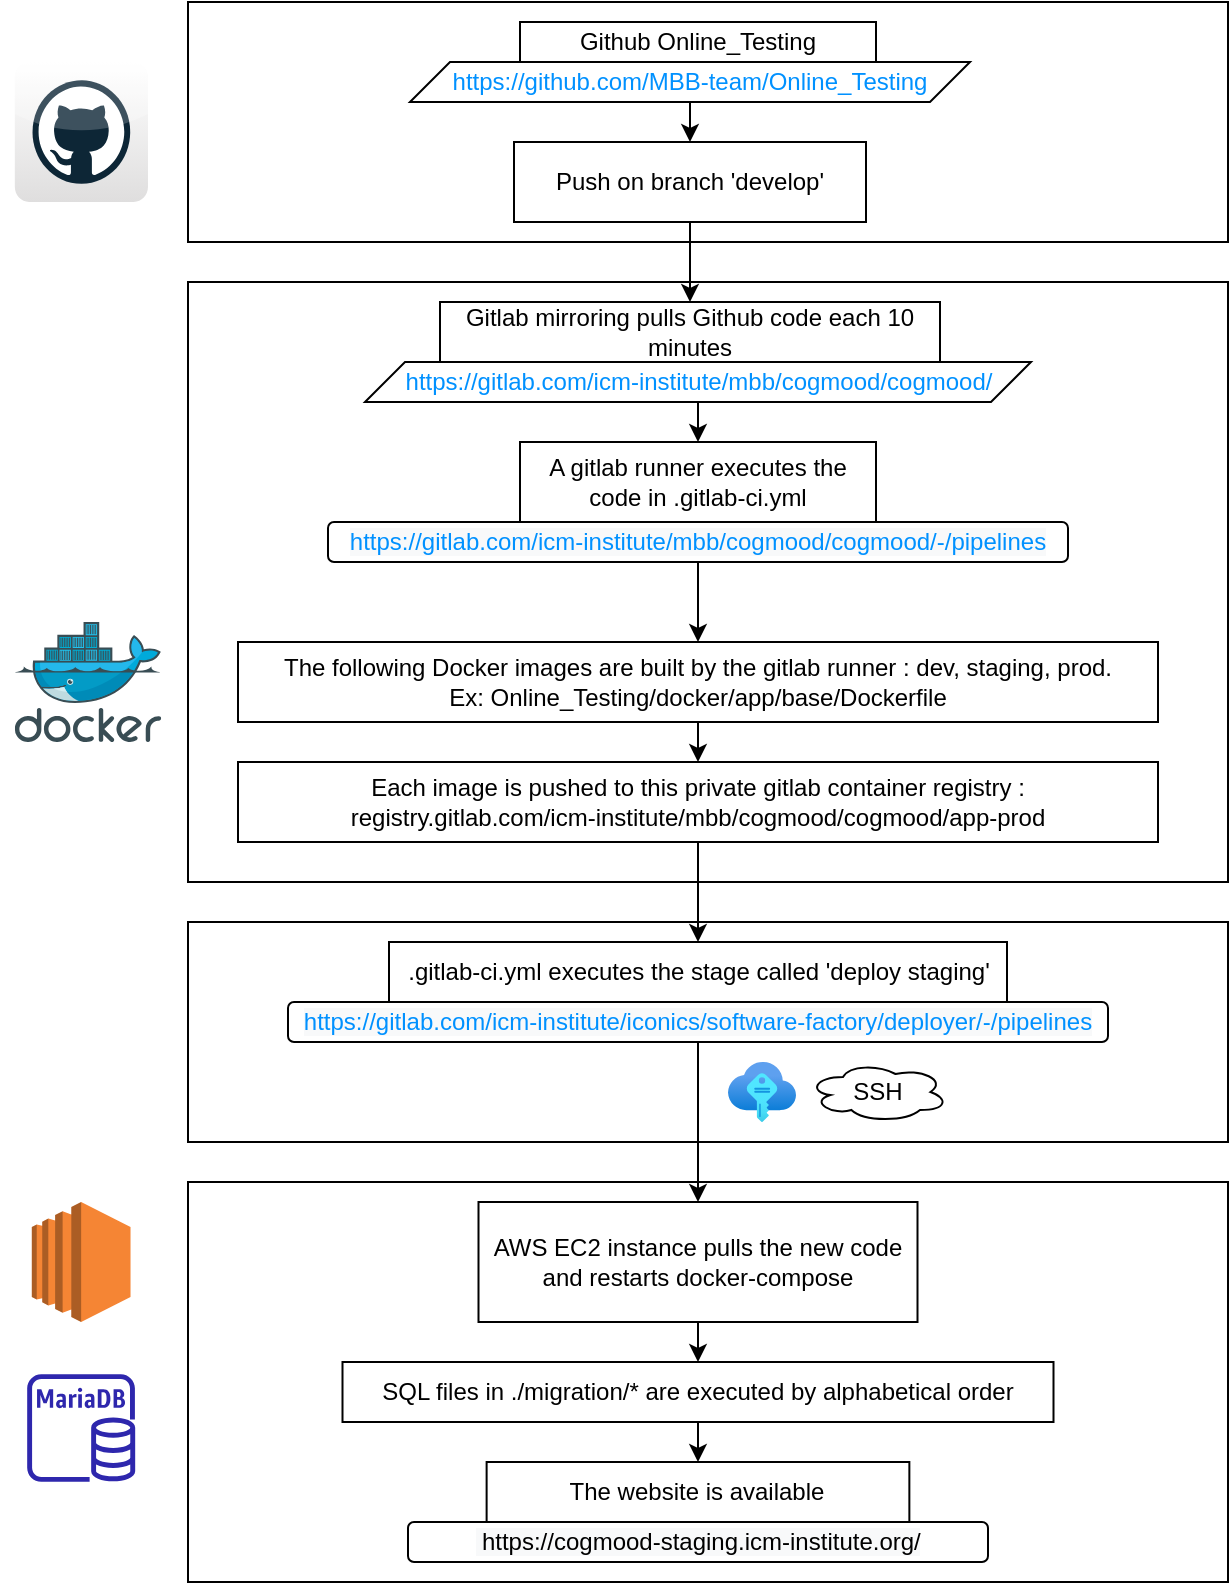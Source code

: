 <mxfile version="16.6.3" type="device"><diagram id="mX-8T34Et-yo5aYPQxtP" name="Page-1"><mxGraphModel dx="1422" dy="761" grid="1" gridSize="10" guides="1" tooltips="1" connect="1" arrows="1" fold="1" page="1" pageScale="1" pageWidth="827" pageHeight="1169" math="0" shadow="0"><root><mxCell id="0"/><mxCell id="1" parent="0"/><mxCell id="OaCGZ7ot6SF9wAq-Xvxi-31" value="" style="rounded=0;whiteSpace=wrap;html=1;" vertex="1" parent="1"><mxGeometry x="160" y="600" width="520" height="200" as="geometry"/></mxCell><mxCell id="OaCGZ7ot6SF9wAq-Xvxi-14" value="" style="rounded=0;whiteSpace=wrap;html=1;" vertex="1" parent="1"><mxGeometry x="160" y="150" width="520" height="300" as="geometry"/></mxCell><mxCell id="OaCGZ7ot6SF9wAq-Xvxi-13" value="" style="rounded=0;whiteSpace=wrap;html=1;" vertex="1" parent="1"><mxGeometry x="160" y="10" width="520" height="120" as="geometry"/></mxCell><mxCell id="OaCGZ7ot6SF9wAq-Xvxi-1" value="" style="shape=image;html=1;verticalAlign=top;verticalLabelPosition=bottom;labelBackgroundColor=#ffffff;imageAspect=0;aspect=fixed;image=https://cdn4.iconfinder.com/data/icons/socialcones/508/Gitlab-128.png" vertex="1" parent="1"><mxGeometry x="70" y="160" width="80" height="80" as="geometry"/></mxCell><mxCell id="OaCGZ7ot6SF9wAq-Xvxi-5" value="" style="dashed=0;outlineConnect=0;html=1;align=center;labelPosition=center;verticalLabelPosition=bottom;verticalAlign=top;shape=mxgraph.webicons.github;gradientColor=#DFDEDE" vertex="1" parent="1"><mxGeometry x="73.41" y="40" width="66.59" height="70" as="geometry"/></mxCell><mxCell id="OaCGZ7ot6SF9wAq-Xvxi-6" value="Github Online_Testing" style="rounded=0;whiteSpace=wrap;html=1;" vertex="1" parent="1"><mxGeometry x="326" y="20" width="178" height="20" as="geometry"/></mxCell><mxCell id="OaCGZ7ot6SF9wAq-Xvxi-7" value="Push on branch 'develop'" style="rounded=0;whiteSpace=wrap;html=1;" vertex="1" parent="1"><mxGeometry x="323" y="80" width="176" height="40" as="geometry"/></mxCell><mxCell id="OaCGZ7ot6SF9wAq-Xvxi-8" value="A gitlab runner executes the code in .gitlab-ci.yml" style="rounded=0;whiteSpace=wrap;html=1;" vertex="1" parent="1"><mxGeometry x="326" y="230" width="178" height="40" as="geometry"/></mxCell><mxCell id="OaCGZ7ot6SF9wAq-Xvxi-9" value="Gitlab mirroring pulls Github code each 10 minutes" style="rounded=0;whiteSpace=wrap;html=1;" vertex="1" parent="1"><mxGeometry x="286" y="160" width="250" height="30" as="geometry"/></mxCell><UserObject label="&lt;font color=&quot;#0091ff&quot;&gt;https://gitlab.com/icm-institute/mbb/cogmood/cogmood/&lt;/font&gt;" link="https://gitlab.com/icm-institute/mbb/cogmood/cogmood/" id="OaCGZ7ot6SF9wAq-Xvxi-10"><mxCell style="shape=parallelogram;perimeter=parallelogramPerimeter;whiteSpace=wrap;html=1;fixedSize=1;" vertex="1" parent="1"><mxGeometry x="248.5" y="190" width="333" height="20" as="geometry"/></mxCell></UserObject><UserObject label="&lt;font color=&quot;#0091ff&quot;&gt;https://github.com/MBB-team/Online_Testing&lt;/font&gt;" link="https://gitlab.com/icm-institute/mbb/cogmood/cogmood/" id="OaCGZ7ot6SF9wAq-Xvxi-11"><mxCell style="shape=parallelogram;perimeter=parallelogramPerimeter;whiteSpace=wrap;html=1;fixedSize=1;" vertex="1" parent="1"><mxGeometry x="271" y="40" width="280" height="20" as="geometry"/></mxCell></UserObject><mxCell id="OaCGZ7ot6SF9wAq-Xvxi-12" value="" style="endArrow=classic;html=1;rounded=0;exitX=0.5;exitY=1;exitDx=0;exitDy=0;entryX=0.5;entryY=0;entryDx=0;entryDy=0;" edge="1" parent="1" source="OaCGZ7ot6SF9wAq-Xvxi-11" target="OaCGZ7ot6SF9wAq-Xvxi-7"><mxGeometry width="50" height="50" relative="1" as="geometry"><mxPoint x="404" y="330" as="sourcePoint"/><mxPoint x="454" y="280" as="targetPoint"/></mxGeometry></mxCell><mxCell id="OaCGZ7ot6SF9wAq-Xvxi-15" value="" style="endArrow=classic;html=1;rounded=0;entryX=0.5;entryY=0;entryDx=0;entryDy=0;exitX=0.5;exitY=1;exitDx=0;exitDy=0;" edge="1" parent="1" source="OaCGZ7ot6SF9wAq-Xvxi-7" target="OaCGZ7ot6SF9wAq-Xvxi-9"><mxGeometry width="50" height="50" relative="1" as="geometry"><mxPoint x="404" y="330" as="sourcePoint"/><mxPoint x="454" y="280" as="targetPoint"/></mxGeometry></mxCell><mxCell id="OaCGZ7ot6SF9wAq-Xvxi-16" value="" style="endArrow=classic;html=1;rounded=0;entryX=0.5;entryY=0;entryDx=0;entryDy=0;exitX=0.5;exitY=1;exitDx=0;exitDy=0;" edge="1" parent="1" source="OaCGZ7ot6SF9wAq-Xvxi-10" target="OaCGZ7ot6SF9wAq-Xvxi-8"><mxGeometry width="50" height="50" relative="1" as="geometry"><mxPoint x="404" y="300" as="sourcePoint"/><mxPoint x="454" y="250" as="targetPoint"/></mxGeometry></mxCell><mxCell id="OaCGZ7ot6SF9wAq-Xvxi-18" value="&lt;span style=&quot;font-family: &amp;#34;helvetica&amp;#34; ; font-size: 12px ; font-style: normal ; font-weight: 400 ; letter-spacing: normal ; text-align: left ; text-indent: 0px ; text-transform: none ; word-spacing: 0px ; background-color: rgb(248 , 249 , 250) ; display: inline ; float: none&quot;&gt;&lt;font color=&quot;#0091ff&quot;&gt;https://gitlab.com/icm-institute/mbb/cogmood/cogmood/-/pipelines&lt;/font&gt;&lt;/span&gt;" style="rounded=1;whiteSpace=wrap;html=1;" vertex="1" parent="1"><mxGeometry x="230" y="270" width="370" height="20" as="geometry"/></mxCell><mxCell id="OaCGZ7ot6SF9wAq-Xvxi-19" value="The following Docker images are built by the gitlab runner : dev, staging, prod.&lt;br&gt;Ex: Online_Testing/docker/app/base/Dockerfile" style="rounded=0;whiteSpace=wrap;html=1;" vertex="1" parent="1"><mxGeometry x="185" y="330" width="460" height="40" as="geometry"/></mxCell><mxCell id="OaCGZ7ot6SF9wAq-Xvxi-20" value="" style="endArrow=classic;html=1;rounded=0;entryX=0.5;entryY=0;entryDx=0;entryDy=0;exitX=0.5;exitY=1;exitDx=0;exitDy=0;" edge="1" parent="1" source="OaCGZ7ot6SF9wAq-Xvxi-18" target="OaCGZ7ot6SF9wAq-Xvxi-19"><mxGeometry width="50" height="50" relative="1" as="geometry"><mxPoint x="404" y="280" as="sourcePoint"/><mxPoint x="454" y="230" as="targetPoint"/></mxGeometry></mxCell><mxCell id="OaCGZ7ot6SF9wAq-Xvxi-21" value="Each image is pushed to this private gitlab container registry :&lt;br&gt;registry.gitlab.com/icm-institute/mbb/cogmood/cogmood/app-prod" style="rounded=0;whiteSpace=wrap;html=1;" vertex="1" parent="1"><mxGeometry x="185" y="390" width="460" height="40" as="geometry"/></mxCell><mxCell id="OaCGZ7ot6SF9wAq-Xvxi-22" value="" style="endArrow=classic;html=1;rounded=0;entryX=0.5;entryY=0;entryDx=0;entryDy=0;" edge="1" parent="1" source="OaCGZ7ot6SF9wAq-Xvxi-19" target="OaCGZ7ot6SF9wAq-Xvxi-21"><mxGeometry width="50" height="50" relative="1" as="geometry"><mxPoint x="404" y="230" as="sourcePoint"/><mxPoint x="454" y="180" as="targetPoint"/></mxGeometry></mxCell><mxCell id="OaCGZ7ot6SF9wAq-Xvxi-24" value="" style="rounded=0;whiteSpace=wrap;html=1;" vertex="1" parent="1"><mxGeometry x="160" y="470" width="520" height="110" as="geometry"/></mxCell><mxCell id="OaCGZ7ot6SF9wAq-Xvxi-25" value="" style="shape=image;html=1;verticalAlign=top;verticalLabelPosition=bottom;labelBackgroundColor=#ffffff;imageAspect=0;aspect=fixed;image=https://cdn4.iconfinder.com/data/icons/socialcones/508/Gitlab-128.png" vertex="1" parent="1"><mxGeometry x="66.59" y="485" width="80" height="80" as="geometry"/></mxCell><mxCell id="OaCGZ7ot6SF9wAq-Xvxi-26" value=".gitlab-ci.yml executes the stage called 'deploy staging'" style="rounded=0;whiteSpace=wrap;html=1;" vertex="1" parent="1"><mxGeometry x="260.5" y="480" width="309" height="30" as="geometry"/></mxCell><mxCell id="OaCGZ7ot6SF9wAq-Xvxi-28" value="&lt;span style=&quot;font-family: &amp;#34;helvetica&amp;#34; ; font-size: 12px ; font-style: normal ; font-weight: 400 ; letter-spacing: normal ; text-align: left ; text-indent: 0px ; text-transform: none ; word-spacing: 0px ; background-color: rgb(248 , 249 , 250) ; display: inline ; float: none&quot;&gt;&lt;font color=&quot;#0091ff&quot;&gt;https://gitlab.com/icm-institute/iconics/software-factory/deployer/-/pipelines&lt;/font&gt;&lt;/span&gt;" style="rounded=1;whiteSpace=wrap;html=1;" vertex="1" parent="1"><mxGeometry x="210" y="510" width="410" height="20" as="geometry"/></mxCell><mxCell id="OaCGZ7ot6SF9wAq-Xvxi-29" value="" style="endArrow=classic;html=1;rounded=0;entryX=0.5;entryY=0;entryDx=0;entryDy=0;exitX=0.5;exitY=1;exitDx=0;exitDy=0;" edge="1" parent="1" source="OaCGZ7ot6SF9wAq-Xvxi-21" target="OaCGZ7ot6SF9wAq-Xvxi-26"><mxGeometry width="50" height="50" relative="1" as="geometry"><mxPoint x="390" y="340" as="sourcePoint"/><mxPoint x="440" y="290" as="targetPoint"/></mxGeometry></mxCell><mxCell id="OaCGZ7ot6SF9wAq-Xvxi-30" value="" style="outlineConnect=0;dashed=0;verticalLabelPosition=bottom;verticalAlign=top;align=center;html=1;shape=mxgraph.aws3.ec2;fillColor=#F58534;gradientColor=none;" vertex="1" parent="1"><mxGeometry x="81.91" y="610" width="49.35" height="60" as="geometry"/></mxCell><mxCell id="OaCGZ7ot6SF9wAq-Xvxi-34" value="AWS EC2 instance pulls the new code and restarts docker-compose" style="rounded=0;whiteSpace=wrap;html=1;" vertex="1" parent="1"><mxGeometry x="305.25" y="610" width="219.5" height="60" as="geometry"/></mxCell><mxCell id="OaCGZ7ot6SF9wAq-Xvxi-35" value="" style="sketch=0;aspect=fixed;html=1;points=[];align=center;image;fontSize=12;image=img/lib/mscae/Docker.svg;" vertex="1" parent="1"><mxGeometry x="73.41" y="320" width="73.18" height="60" as="geometry"/></mxCell><mxCell id="OaCGZ7ot6SF9wAq-Xvxi-37" value="SQL files in ./migration/* are executed by alphabetical order" style="rounded=0;whiteSpace=wrap;html=1;" vertex="1" parent="1"><mxGeometry x="237.25" y="690" width="355.5" height="30" as="geometry"/></mxCell><mxCell id="OaCGZ7ot6SF9wAq-Xvxi-38" value="" style="sketch=0;outlineConnect=0;fontColor=#232F3E;gradientColor=none;fillColor=#2E27AD;strokeColor=none;dashed=0;verticalLabelPosition=bottom;verticalAlign=top;align=center;html=1;fontSize=12;fontStyle=0;aspect=fixed;pointerEvents=1;shape=mxgraph.aws4.rds_mariadb_instance;" vertex="1" parent="1"><mxGeometry x="79.59" y="696" width="54" height="54" as="geometry"/></mxCell><mxCell id="OaCGZ7ot6SF9wAq-Xvxi-39" value="" style="endArrow=classic;html=1;rounded=0;entryX=0.5;entryY=0;entryDx=0;entryDy=0;exitX=0.5;exitY=1;exitDx=0;exitDy=0;" edge="1" parent="1" source="OaCGZ7ot6SF9wAq-Xvxi-28" target="OaCGZ7ot6SF9wAq-Xvxi-34"><mxGeometry width="50" height="50" relative="1" as="geometry"><mxPoint x="390" y="540" as="sourcePoint"/><mxPoint x="440" y="490" as="targetPoint"/></mxGeometry></mxCell><mxCell id="OaCGZ7ot6SF9wAq-Xvxi-41" value="" style="endArrow=classic;html=1;rounded=0;entryX=0.5;entryY=0;entryDx=0;entryDy=0;exitX=0.5;exitY=1;exitDx=0;exitDy=0;" edge="1" parent="1" source="OaCGZ7ot6SF9wAq-Xvxi-34" target="OaCGZ7ot6SF9wAq-Xvxi-37"><mxGeometry width="50" height="50" relative="1" as="geometry"><mxPoint x="390" y="540" as="sourcePoint"/><mxPoint x="440" y="490" as="targetPoint"/></mxGeometry></mxCell><mxCell id="OaCGZ7ot6SF9wAq-Xvxi-43" value="" style="aspect=fixed;html=1;points=[];align=center;image;fontSize=12;image=img/lib/azure2/other/SSH_Keys.svg;" vertex="1" parent="1"><mxGeometry x="430" y="540" width="34" height="30" as="geometry"/></mxCell><mxCell id="OaCGZ7ot6SF9wAq-Xvxi-44" value="SSH" style="ellipse;shape=cloud;whiteSpace=wrap;html=1;" vertex="1" parent="1"><mxGeometry x="470" y="540" width="70" height="30" as="geometry"/></mxCell><mxCell id="OaCGZ7ot6SF9wAq-Xvxi-47" value="&lt;font color=&quot;#000000&quot;&gt;The website is available&lt;/font&gt;" style="rounded=0;whiteSpace=wrap;html=1;fontColor=#0091FF;" vertex="1" parent="1"><mxGeometry x="309.31" y="740" width="211.37" height="30" as="geometry"/></mxCell><mxCell id="OaCGZ7ot6SF9wAq-Xvxi-48" value="&lt;span style=&quot;color: rgb(0, 0, 0); font-family: helvetica; font-size: 12px; font-style: normal; font-weight: 400; letter-spacing: normal; text-align: center; text-indent: 0px; text-transform: none; word-spacing: 0px; background-color: rgb(248, 249, 250); display: inline; float: none;&quot;&gt;&lt;span&gt;&amp;nbsp;&lt;/span&gt;https://cogmood-staging.icm-institute.org/&lt;/span&gt;" style="rounded=1;whiteSpace=wrap;html=1;fontColor=#000000;" vertex="1" parent="1"><mxGeometry x="270" y="770" width="290" height="20" as="geometry"/></mxCell><mxCell id="OaCGZ7ot6SF9wAq-Xvxi-49" value="" style="endArrow=classic;html=1;rounded=0;fontColor=#000000;entryX=0.5;entryY=0;entryDx=0;entryDy=0;exitX=0.5;exitY=1;exitDx=0;exitDy=0;" edge="1" parent="1" source="OaCGZ7ot6SF9wAq-Xvxi-37" target="OaCGZ7ot6SF9wAq-Xvxi-47"><mxGeometry width="50" height="50" relative="1" as="geometry"><mxPoint x="390" y="750" as="sourcePoint"/><mxPoint x="440" y="700" as="targetPoint"/></mxGeometry></mxCell></root></mxGraphModel></diagram></mxfile>